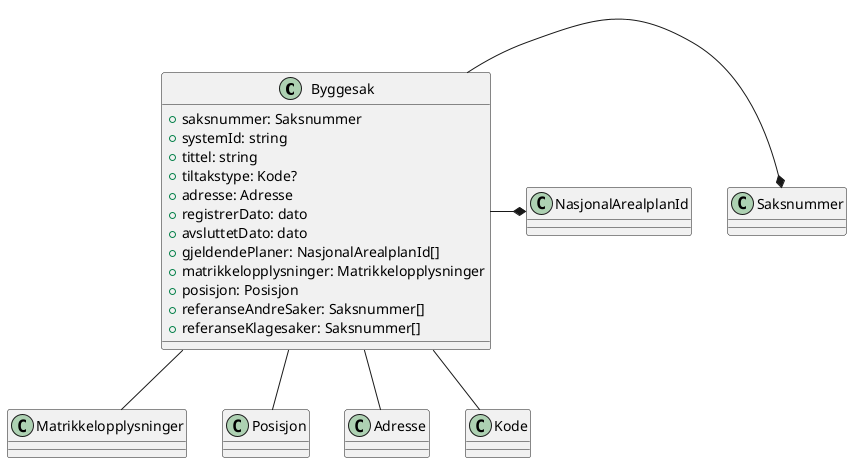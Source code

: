 @startuml
class Byggesak {
    +saksnummer: Saksnummer
    +systemId: string
    +tittel: string
    +tiltakstype: Kode?
    +adresse: Adresse
    +registrerDato: dato
    +avsluttetDato: dato
    +gjeldendePlaner: NasjonalArealplanId[]
    +matrikkelopplysninger: Matrikkelopplysninger
    +posisjon: Posisjon
    +referanseAndreSaker: Saksnummer[]
    +referanseKlagesaker: Saksnummer[]
}

Byggesak -* Saksnummer
Byggesak -* NasjonalArealplanId
Byggesak -- Matrikkelopplysninger
Byggesak -- Posisjon
Byggesak -- Adresse
Byggesak -- Kode

@enduml